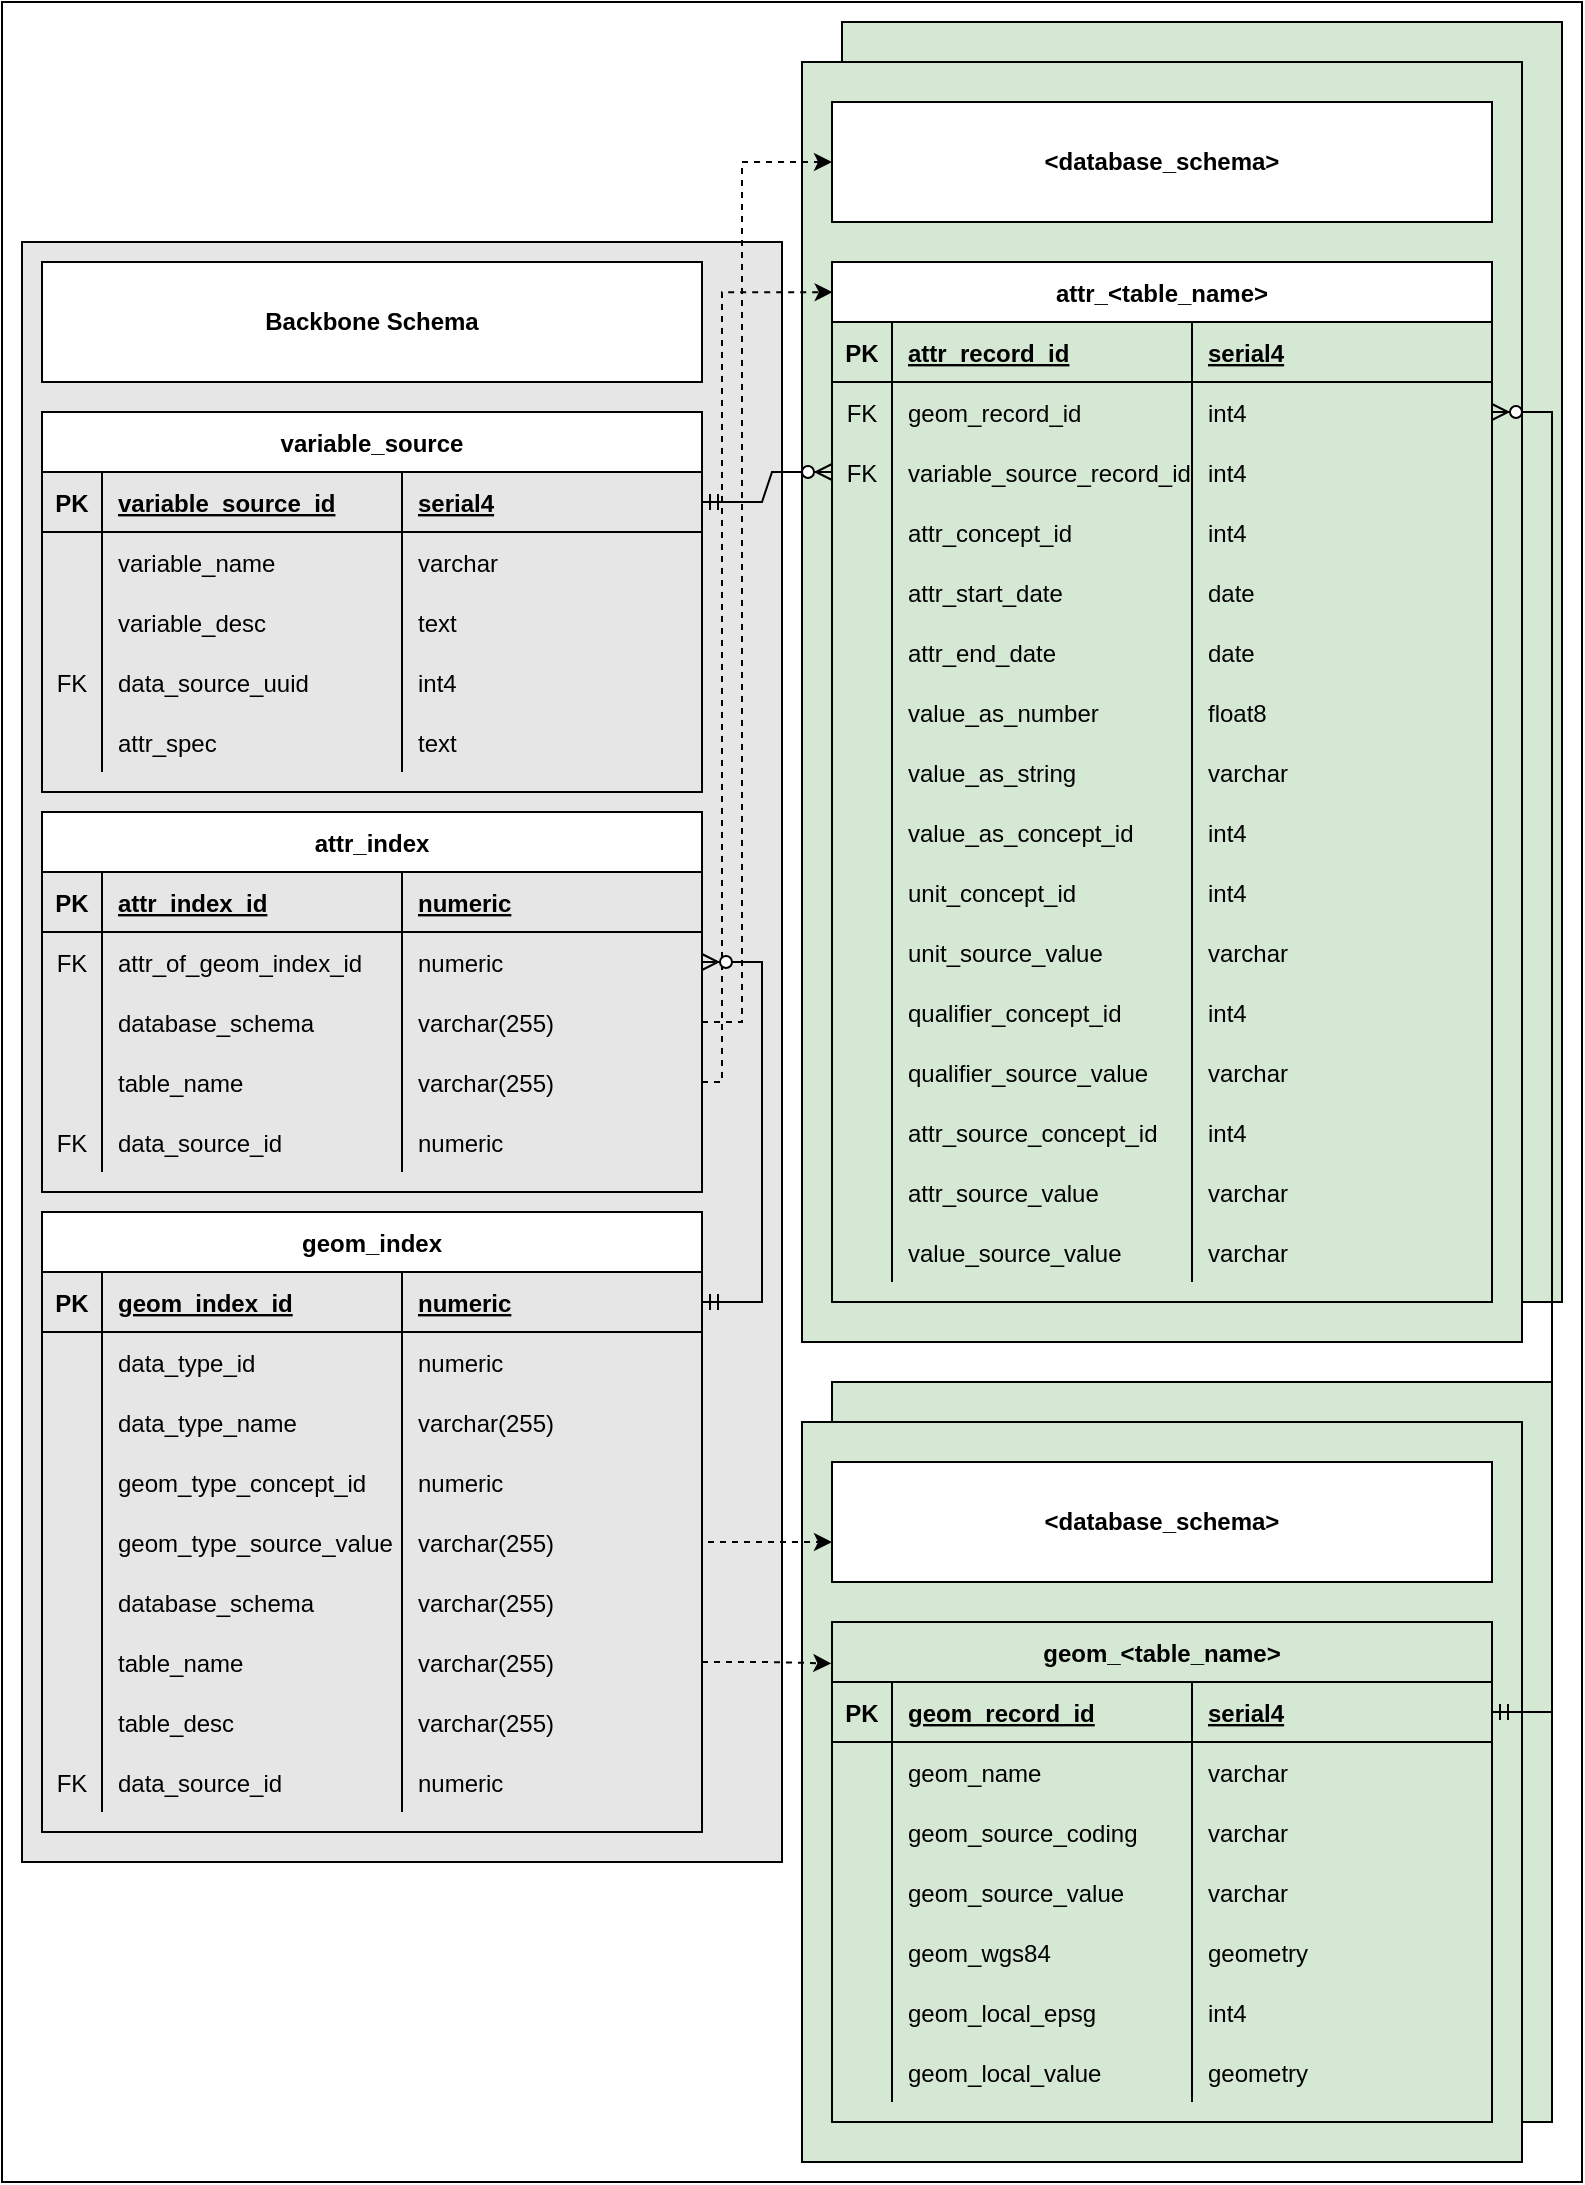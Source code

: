 <mxfile version="20.2.3" type="device"><diagram id="ltDb1r_3v9fbU79wgl96" name="Page-1"><mxGraphModel dx="1422" dy="1965" grid="1" gridSize="10" guides="1" tooltips="1" connect="1" arrows="1" fold="1" page="1" pageScale="1" pageWidth="850" pageHeight="1100" math="0" shadow="0"><root><mxCell id="0"/><mxCell id="1" parent="0"/><mxCell id="ixJyqLj3oU-pgUurPxrt-2" value="" style="rounded=0;whiteSpace=wrap;html=1;" parent="1" vertex="1"><mxGeometry x="480" y="-10" width="790" height="1090" as="geometry"/></mxCell><mxCell id="eyEkAmt1AH4ebp1WVAmk-2" value="" style="rounded=0;whiteSpace=wrap;html=1;fillColor=#D5E8D4;" parent="1" vertex="1"><mxGeometry x="895" y="680" width="360" height="370" as="geometry"/></mxCell><mxCell id="eyEkAmt1AH4ebp1WVAmk-1" value="" style="rounded=0;whiteSpace=wrap;html=1;fillColor=#D5E8D4;" parent="1" vertex="1"><mxGeometry x="900" width="360" height="640" as="geometry"/></mxCell><mxCell id="ROjNLifqc65OI51FtKDl-295" value="" style="rounded=0;whiteSpace=wrap;html=1;fillColor=#D5E8D4;" parent="1" vertex="1"><mxGeometry x="880" y="20" width="360" height="640" as="geometry"/></mxCell><mxCell id="ROjNLifqc65OI51FtKDl-175" value="" style="rounded=0;whiteSpace=wrap;html=1;fillColor=#E6E6E6;" parent="1" vertex="1"><mxGeometry x="490" y="110" width="380" height="810" as="geometry"/></mxCell><mxCell id="ROjNLifqc65OI51FtKDl-19" value="variable_source" style="shape=table;startSize=30;container=1;collapsible=1;childLayout=tableLayout;fixedRows=1;rowLines=0;fontStyle=1;align=center;resizeLast=1;" parent="1" vertex="1"><mxGeometry x="500" y="195" width="330" height="190" as="geometry"/></mxCell><mxCell id="ROjNLifqc65OI51FtKDl-20" value="" style="shape=tableRow;horizontal=0;startSize=0;swimlaneHead=0;swimlaneBody=0;fillColor=none;collapsible=0;dropTarget=0;points=[[0,0.5],[1,0.5]];portConstraint=eastwest;top=0;left=0;right=0;bottom=1;" parent="ROjNLifqc65OI51FtKDl-19" vertex="1"><mxGeometry y="30" width="330" height="30" as="geometry"/></mxCell><mxCell id="ROjNLifqc65OI51FtKDl-21" value="PK" style="shape=partialRectangle;connectable=0;fillColor=none;top=0;left=0;bottom=0;right=0;fontStyle=1;overflow=hidden;" parent="ROjNLifqc65OI51FtKDl-20" vertex="1"><mxGeometry width="30" height="30" as="geometry"><mxRectangle width="30" height="30" as="alternateBounds"/></mxGeometry></mxCell><mxCell id="ROjNLifqc65OI51FtKDl-22" value="variable_source_id" style="shape=partialRectangle;connectable=0;fillColor=none;top=0;left=0;bottom=0;right=0;align=left;spacingLeft=6;fontStyle=5;overflow=hidden;" parent="ROjNLifqc65OI51FtKDl-20" vertex="1"><mxGeometry x="30" width="150" height="30" as="geometry"><mxRectangle width="150" height="30" as="alternateBounds"/></mxGeometry></mxCell><mxCell id="ROjNLifqc65OI51FtKDl-121" value="serial4" style="shape=partialRectangle;connectable=0;fillColor=none;top=0;left=0;bottom=0;right=0;align=left;spacingLeft=6;fontStyle=5;overflow=hidden;" parent="ROjNLifqc65OI51FtKDl-20" vertex="1"><mxGeometry x="180" width="150" height="30" as="geometry"><mxRectangle width="150" height="30" as="alternateBounds"/></mxGeometry></mxCell><mxCell id="ROjNLifqc65OI51FtKDl-23" value="" style="shape=tableRow;horizontal=0;startSize=0;swimlaneHead=0;swimlaneBody=0;fillColor=none;collapsible=0;dropTarget=0;points=[[0,0.5],[1,0.5]];portConstraint=eastwest;top=0;left=0;right=0;bottom=0;" parent="ROjNLifqc65OI51FtKDl-19" vertex="1"><mxGeometry y="60" width="330" height="30" as="geometry"/></mxCell><mxCell id="ROjNLifqc65OI51FtKDl-24" value="" style="shape=partialRectangle;connectable=0;fillColor=none;top=0;left=0;bottom=0;right=0;editable=1;overflow=hidden;" parent="ROjNLifqc65OI51FtKDl-23" vertex="1"><mxGeometry width="30" height="30" as="geometry"><mxRectangle width="30" height="30" as="alternateBounds"/></mxGeometry></mxCell><mxCell id="ROjNLifqc65OI51FtKDl-25" value="variable_name" style="shape=partialRectangle;connectable=0;fillColor=none;top=0;left=0;bottom=0;right=0;align=left;spacingLeft=6;overflow=hidden;" parent="ROjNLifqc65OI51FtKDl-23" vertex="1"><mxGeometry x="30" width="150" height="30" as="geometry"><mxRectangle width="150" height="30" as="alternateBounds"/></mxGeometry></mxCell><mxCell id="ROjNLifqc65OI51FtKDl-122" value="varchar" style="shape=partialRectangle;connectable=0;fillColor=none;top=0;left=0;bottom=0;right=0;align=left;spacingLeft=6;overflow=hidden;" parent="ROjNLifqc65OI51FtKDl-23" vertex="1"><mxGeometry x="180" width="150" height="30" as="geometry"><mxRectangle width="150" height="30" as="alternateBounds"/></mxGeometry></mxCell><mxCell id="ROjNLifqc65OI51FtKDl-26" value="" style="shape=tableRow;horizontal=0;startSize=0;swimlaneHead=0;swimlaneBody=0;fillColor=none;collapsible=0;dropTarget=0;points=[[0,0.5],[1,0.5]];portConstraint=eastwest;top=0;left=0;right=0;bottom=0;" parent="ROjNLifqc65OI51FtKDl-19" vertex="1"><mxGeometry y="90" width="330" height="30" as="geometry"/></mxCell><mxCell id="ROjNLifqc65OI51FtKDl-27" value="" style="shape=partialRectangle;connectable=0;fillColor=none;top=0;left=0;bottom=0;right=0;editable=1;overflow=hidden;" parent="ROjNLifqc65OI51FtKDl-26" vertex="1"><mxGeometry width="30" height="30" as="geometry"><mxRectangle width="30" height="30" as="alternateBounds"/></mxGeometry></mxCell><mxCell id="ROjNLifqc65OI51FtKDl-28" value="variable_desc" style="shape=partialRectangle;connectable=0;fillColor=none;top=0;left=0;bottom=0;right=0;align=left;spacingLeft=6;overflow=hidden;" parent="ROjNLifqc65OI51FtKDl-26" vertex="1"><mxGeometry x="30" width="150" height="30" as="geometry"><mxRectangle width="150" height="30" as="alternateBounds"/></mxGeometry></mxCell><mxCell id="ROjNLifqc65OI51FtKDl-123" value="text" style="shape=partialRectangle;connectable=0;fillColor=none;top=0;left=0;bottom=0;right=0;align=left;spacingLeft=6;overflow=hidden;" parent="ROjNLifqc65OI51FtKDl-26" vertex="1"><mxGeometry x="180" width="150" height="30" as="geometry"><mxRectangle width="150" height="30" as="alternateBounds"/></mxGeometry></mxCell><mxCell id="ROjNLifqc65OI51FtKDl-29" value="" style="shape=tableRow;horizontal=0;startSize=0;swimlaneHead=0;swimlaneBody=0;fillColor=none;collapsible=0;dropTarget=0;points=[[0,0.5],[1,0.5]];portConstraint=eastwest;top=0;left=0;right=0;bottom=0;" parent="ROjNLifqc65OI51FtKDl-19" vertex="1"><mxGeometry y="120" width="330" height="30" as="geometry"/></mxCell><mxCell id="ROjNLifqc65OI51FtKDl-30" value="FK" style="shape=partialRectangle;connectable=0;fillColor=none;top=0;left=0;bottom=0;right=0;editable=1;overflow=hidden;" parent="ROjNLifqc65OI51FtKDl-29" vertex="1"><mxGeometry width="30" height="30" as="geometry"><mxRectangle width="30" height="30" as="alternateBounds"/></mxGeometry></mxCell><mxCell id="ROjNLifqc65OI51FtKDl-31" value="data_source_uuid" style="shape=partialRectangle;connectable=0;fillColor=none;top=0;left=0;bottom=0;right=0;align=left;spacingLeft=6;overflow=hidden;" parent="ROjNLifqc65OI51FtKDl-29" vertex="1"><mxGeometry x="30" width="150" height="30" as="geometry"><mxRectangle width="150" height="30" as="alternateBounds"/></mxGeometry></mxCell><mxCell id="ROjNLifqc65OI51FtKDl-124" value="int4" style="shape=partialRectangle;connectable=0;fillColor=none;top=0;left=0;bottom=0;right=0;align=left;spacingLeft=6;overflow=hidden;" parent="ROjNLifqc65OI51FtKDl-29" vertex="1"><mxGeometry x="180" width="150" height="30" as="geometry"><mxRectangle width="150" height="30" as="alternateBounds"/></mxGeometry></mxCell><mxCell id="ROjNLifqc65OI51FtKDl-100" style="shape=tableRow;horizontal=0;startSize=0;swimlaneHead=0;swimlaneBody=0;fillColor=none;collapsible=0;dropTarget=0;points=[[0,0.5],[1,0.5]];portConstraint=eastwest;top=0;left=0;right=0;bottom=0;" parent="ROjNLifqc65OI51FtKDl-19" vertex="1"><mxGeometry y="150" width="330" height="30" as="geometry"/></mxCell><mxCell id="ROjNLifqc65OI51FtKDl-101" style="shape=partialRectangle;connectable=0;fillColor=none;top=0;left=0;bottom=0;right=0;editable=1;overflow=hidden;" parent="ROjNLifqc65OI51FtKDl-100" vertex="1"><mxGeometry width="30" height="30" as="geometry"><mxRectangle width="30" height="30" as="alternateBounds"/></mxGeometry></mxCell><mxCell id="ROjNLifqc65OI51FtKDl-102" value="attr_spec" style="shape=partialRectangle;connectable=0;fillColor=none;top=0;left=0;bottom=0;right=0;align=left;spacingLeft=6;overflow=hidden;" parent="ROjNLifqc65OI51FtKDl-100" vertex="1"><mxGeometry x="30" width="150" height="30" as="geometry"><mxRectangle width="150" height="30" as="alternateBounds"/></mxGeometry></mxCell><mxCell id="ROjNLifqc65OI51FtKDl-125" value="text" style="shape=partialRectangle;connectable=0;fillColor=none;top=0;left=0;bottom=0;right=0;align=left;spacingLeft=6;overflow=hidden;" parent="ROjNLifqc65OI51FtKDl-100" vertex="1"><mxGeometry x="180" width="150" height="30" as="geometry"><mxRectangle width="150" height="30" as="alternateBounds"/></mxGeometry></mxCell><mxCell id="ROjNLifqc65OI51FtKDl-32" value="attr_index" style="shape=table;startSize=30;container=1;collapsible=1;childLayout=tableLayout;fixedRows=1;rowLines=0;fontStyle=1;align=center;resizeLast=1;" parent="1" vertex="1"><mxGeometry x="500" y="395" width="330" height="190" as="geometry"/></mxCell><mxCell id="ROjNLifqc65OI51FtKDl-33" value="" style="shape=tableRow;horizontal=0;startSize=0;swimlaneHead=0;swimlaneBody=0;fillColor=none;collapsible=0;dropTarget=0;points=[[0,0.5],[1,0.5]];portConstraint=eastwest;top=0;left=0;right=0;bottom=1;" parent="ROjNLifqc65OI51FtKDl-32" vertex="1"><mxGeometry y="30" width="330" height="30" as="geometry"/></mxCell><mxCell id="ROjNLifqc65OI51FtKDl-34" value="PK" style="shape=partialRectangle;connectable=0;fillColor=none;top=0;left=0;bottom=0;right=0;fontStyle=1;overflow=hidden;" parent="ROjNLifqc65OI51FtKDl-33" vertex="1"><mxGeometry width="30" height="30" as="geometry"><mxRectangle width="30" height="30" as="alternateBounds"/></mxGeometry></mxCell><mxCell id="ROjNLifqc65OI51FtKDl-35" value="attr_index_id" style="shape=partialRectangle;connectable=0;fillColor=none;top=0;left=0;bottom=0;right=0;align=left;spacingLeft=6;fontStyle=5;overflow=hidden;" parent="ROjNLifqc65OI51FtKDl-33" vertex="1"><mxGeometry x="30" width="150" height="30" as="geometry"><mxRectangle width="150" height="30" as="alternateBounds"/></mxGeometry></mxCell><mxCell id="ROjNLifqc65OI51FtKDl-155" value="numeric" style="shape=partialRectangle;connectable=0;fillColor=none;top=0;left=0;bottom=0;right=0;align=left;spacingLeft=6;fontStyle=5;overflow=hidden;" parent="ROjNLifqc65OI51FtKDl-33" vertex="1"><mxGeometry x="180" width="150" height="30" as="geometry"><mxRectangle width="150" height="30" as="alternateBounds"/></mxGeometry></mxCell><mxCell id="ROjNLifqc65OI51FtKDl-36" value="" style="shape=tableRow;horizontal=0;startSize=0;swimlaneHead=0;swimlaneBody=0;fillColor=none;collapsible=0;dropTarget=0;points=[[0,0.5],[1,0.5]];portConstraint=eastwest;top=0;left=0;right=0;bottom=0;" parent="ROjNLifqc65OI51FtKDl-32" vertex="1"><mxGeometry y="60" width="330" height="30" as="geometry"/></mxCell><mxCell id="ROjNLifqc65OI51FtKDl-37" value="FK" style="shape=partialRectangle;connectable=0;fillColor=none;top=0;left=0;bottom=0;right=0;editable=1;overflow=hidden;" parent="ROjNLifqc65OI51FtKDl-36" vertex="1"><mxGeometry width="30" height="30" as="geometry"><mxRectangle width="30" height="30" as="alternateBounds"/></mxGeometry></mxCell><mxCell id="ROjNLifqc65OI51FtKDl-38" value="attr_of_geom_index_id" style="shape=partialRectangle;connectable=0;fillColor=none;top=0;left=0;bottom=0;right=0;align=left;spacingLeft=6;overflow=hidden;" parent="ROjNLifqc65OI51FtKDl-36" vertex="1"><mxGeometry x="30" width="150" height="30" as="geometry"><mxRectangle width="150" height="30" as="alternateBounds"/></mxGeometry></mxCell><mxCell id="ROjNLifqc65OI51FtKDl-156" value="numeric" style="shape=partialRectangle;connectable=0;fillColor=none;top=0;left=0;bottom=0;right=0;align=left;spacingLeft=6;overflow=hidden;" parent="ROjNLifqc65OI51FtKDl-36" vertex="1"><mxGeometry x="180" width="150" height="30" as="geometry"><mxRectangle width="150" height="30" as="alternateBounds"/></mxGeometry></mxCell><mxCell id="ROjNLifqc65OI51FtKDl-39" value="" style="shape=tableRow;horizontal=0;startSize=0;swimlaneHead=0;swimlaneBody=0;fillColor=none;collapsible=0;dropTarget=0;points=[[0,0.5],[1,0.5]];portConstraint=eastwest;top=0;left=0;right=0;bottom=0;" parent="ROjNLifqc65OI51FtKDl-32" vertex="1"><mxGeometry y="90" width="330" height="30" as="geometry"/></mxCell><mxCell id="ROjNLifqc65OI51FtKDl-40" value="" style="shape=partialRectangle;connectable=0;fillColor=none;top=0;left=0;bottom=0;right=0;editable=1;overflow=hidden;" parent="ROjNLifqc65OI51FtKDl-39" vertex="1"><mxGeometry width="30" height="30" as="geometry"><mxRectangle width="30" height="30" as="alternateBounds"/></mxGeometry></mxCell><mxCell id="ROjNLifqc65OI51FtKDl-41" value="database_schema" style="shape=partialRectangle;connectable=0;fillColor=none;top=0;left=0;bottom=0;right=0;align=left;spacingLeft=6;overflow=hidden;" parent="ROjNLifqc65OI51FtKDl-39" vertex="1"><mxGeometry x="30" width="150" height="30" as="geometry"><mxRectangle width="150" height="30" as="alternateBounds"/></mxGeometry></mxCell><mxCell id="ROjNLifqc65OI51FtKDl-157" value="varchar(255)" style="shape=partialRectangle;connectable=0;fillColor=none;top=0;left=0;bottom=0;right=0;align=left;spacingLeft=6;overflow=hidden;" parent="ROjNLifqc65OI51FtKDl-39" vertex="1"><mxGeometry x="180" width="150" height="30" as="geometry"><mxRectangle width="150" height="30" as="alternateBounds"/></mxGeometry></mxCell><mxCell id="ROjNLifqc65OI51FtKDl-42" value="" style="shape=tableRow;horizontal=0;startSize=0;swimlaneHead=0;swimlaneBody=0;fillColor=none;collapsible=0;dropTarget=0;points=[[0,0.5],[1,0.5]];portConstraint=eastwest;top=0;left=0;right=0;bottom=0;" parent="ROjNLifqc65OI51FtKDl-32" vertex="1"><mxGeometry y="120" width="330" height="30" as="geometry"/></mxCell><mxCell id="ROjNLifqc65OI51FtKDl-43" value="" style="shape=partialRectangle;connectable=0;fillColor=none;top=0;left=0;bottom=0;right=0;editable=1;overflow=hidden;" parent="ROjNLifqc65OI51FtKDl-42" vertex="1"><mxGeometry width="30" height="30" as="geometry"><mxRectangle width="30" height="30" as="alternateBounds"/></mxGeometry></mxCell><mxCell id="ROjNLifqc65OI51FtKDl-44" value="table_name" style="shape=partialRectangle;connectable=0;fillColor=none;top=0;left=0;bottom=0;right=0;align=left;spacingLeft=6;overflow=hidden;" parent="ROjNLifqc65OI51FtKDl-42" vertex="1"><mxGeometry x="30" width="150" height="30" as="geometry"><mxRectangle width="150" height="30" as="alternateBounds"/></mxGeometry></mxCell><mxCell id="ROjNLifqc65OI51FtKDl-158" value="varchar(255)" style="shape=partialRectangle;connectable=0;fillColor=none;top=0;left=0;bottom=0;right=0;align=left;spacingLeft=6;overflow=hidden;" parent="ROjNLifqc65OI51FtKDl-42" vertex="1"><mxGeometry x="180" width="150" height="30" as="geometry"><mxRectangle width="150" height="30" as="alternateBounds"/></mxGeometry></mxCell><mxCell id="ROjNLifqc65OI51FtKDl-159" style="shape=tableRow;horizontal=0;startSize=0;swimlaneHead=0;swimlaneBody=0;fillColor=none;collapsible=0;dropTarget=0;points=[[0,0.5],[1,0.5]];portConstraint=eastwest;top=0;left=0;right=0;bottom=0;" parent="ROjNLifqc65OI51FtKDl-32" vertex="1"><mxGeometry y="150" width="330" height="30" as="geometry"/></mxCell><mxCell id="ROjNLifqc65OI51FtKDl-160" value="FK" style="shape=partialRectangle;connectable=0;fillColor=none;top=0;left=0;bottom=0;right=0;editable=1;overflow=hidden;" parent="ROjNLifqc65OI51FtKDl-159" vertex="1"><mxGeometry width="30" height="30" as="geometry"><mxRectangle width="30" height="30" as="alternateBounds"/></mxGeometry></mxCell><mxCell id="ROjNLifqc65OI51FtKDl-161" value="data_source_id" style="shape=partialRectangle;connectable=0;fillColor=none;top=0;left=0;bottom=0;right=0;align=left;spacingLeft=6;overflow=hidden;" parent="ROjNLifqc65OI51FtKDl-159" vertex="1"><mxGeometry x="30" width="150" height="30" as="geometry"><mxRectangle width="150" height="30" as="alternateBounds"/></mxGeometry></mxCell><mxCell id="ROjNLifqc65OI51FtKDl-162" value="numeric" style="shape=partialRectangle;connectable=0;fillColor=none;top=0;left=0;bottom=0;right=0;align=left;spacingLeft=6;overflow=hidden;" parent="ROjNLifqc65OI51FtKDl-159" vertex="1"><mxGeometry x="180" width="150" height="30" as="geometry"><mxRectangle width="150" height="30" as="alternateBounds"/></mxGeometry></mxCell><mxCell id="ROjNLifqc65OI51FtKDl-45" value="geom_index" style="shape=table;startSize=30;container=1;collapsible=1;childLayout=tableLayout;fixedRows=1;rowLines=0;fontStyle=1;align=center;resizeLast=1;" parent="1" vertex="1"><mxGeometry x="500" y="595" width="330" height="310" as="geometry"/></mxCell><mxCell id="ROjNLifqc65OI51FtKDl-46" value="" style="shape=tableRow;horizontal=0;startSize=0;swimlaneHead=0;swimlaneBody=0;fillColor=none;collapsible=0;dropTarget=0;points=[[0,0.5],[1,0.5]];portConstraint=eastwest;top=0;left=0;right=0;bottom=1;" parent="ROjNLifqc65OI51FtKDl-45" vertex="1"><mxGeometry y="30" width="330" height="30" as="geometry"/></mxCell><mxCell id="ROjNLifqc65OI51FtKDl-47" value="PK" style="shape=partialRectangle;connectable=0;fillColor=none;top=0;left=0;bottom=0;right=0;fontStyle=1;overflow=hidden;" parent="ROjNLifqc65OI51FtKDl-46" vertex="1"><mxGeometry width="30" height="30" as="geometry"><mxRectangle width="30" height="30" as="alternateBounds"/></mxGeometry></mxCell><mxCell id="ROjNLifqc65OI51FtKDl-48" value="geom_index_id" style="shape=partialRectangle;connectable=0;fillColor=none;top=0;left=0;bottom=0;right=0;align=left;spacingLeft=6;fontStyle=5;overflow=hidden;" parent="ROjNLifqc65OI51FtKDl-46" vertex="1"><mxGeometry x="30" width="150" height="30" as="geometry"><mxRectangle width="150" height="30" as="alternateBounds"/></mxGeometry></mxCell><mxCell id="ROjNLifqc65OI51FtKDl-144" value="numeric" style="shape=partialRectangle;connectable=0;fillColor=none;top=0;left=0;bottom=0;right=0;align=left;spacingLeft=6;fontStyle=5;overflow=hidden;" parent="ROjNLifqc65OI51FtKDl-46" vertex="1"><mxGeometry x="180" width="150" height="30" as="geometry"><mxRectangle width="150" height="30" as="alternateBounds"/></mxGeometry></mxCell><mxCell id="ROjNLifqc65OI51FtKDl-49" value="" style="shape=tableRow;horizontal=0;startSize=0;swimlaneHead=0;swimlaneBody=0;fillColor=none;collapsible=0;dropTarget=0;points=[[0,0.5],[1,0.5]];portConstraint=eastwest;top=0;left=0;right=0;bottom=0;" parent="ROjNLifqc65OI51FtKDl-45" vertex="1"><mxGeometry y="60" width="330" height="30" as="geometry"/></mxCell><mxCell id="ROjNLifqc65OI51FtKDl-50" value="" style="shape=partialRectangle;connectable=0;fillColor=none;top=0;left=0;bottom=0;right=0;editable=1;overflow=hidden;" parent="ROjNLifqc65OI51FtKDl-49" vertex="1"><mxGeometry width="30" height="30" as="geometry"><mxRectangle width="30" height="30" as="alternateBounds"/></mxGeometry></mxCell><mxCell id="ROjNLifqc65OI51FtKDl-51" value="data_type_id" style="shape=partialRectangle;connectable=0;fillColor=none;top=0;left=0;bottom=0;right=0;align=left;spacingLeft=6;overflow=hidden;" parent="ROjNLifqc65OI51FtKDl-49" vertex="1"><mxGeometry x="30" width="150" height="30" as="geometry"><mxRectangle width="150" height="30" as="alternateBounds"/></mxGeometry></mxCell><mxCell id="ROjNLifqc65OI51FtKDl-145" value="numeric" style="shape=partialRectangle;connectable=0;fillColor=none;top=0;left=0;bottom=0;right=0;align=left;spacingLeft=6;overflow=hidden;" parent="ROjNLifqc65OI51FtKDl-49" vertex="1"><mxGeometry x="180" width="150" height="30" as="geometry"><mxRectangle width="150" height="30" as="alternateBounds"/></mxGeometry></mxCell><mxCell id="ROjNLifqc65OI51FtKDl-52" value="" style="shape=tableRow;horizontal=0;startSize=0;swimlaneHead=0;swimlaneBody=0;fillColor=none;collapsible=0;dropTarget=0;points=[[0,0.5],[1,0.5]];portConstraint=eastwest;top=0;left=0;right=0;bottom=0;" parent="ROjNLifqc65OI51FtKDl-45" vertex="1"><mxGeometry y="90" width="330" height="30" as="geometry"/></mxCell><mxCell id="ROjNLifqc65OI51FtKDl-53" value="" style="shape=partialRectangle;connectable=0;fillColor=none;top=0;left=0;bottom=0;right=0;editable=1;overflow=hidden;" parent="ROjNLifqc65OI51FtKDl-52" vertex="1"><mxGeometry width="30" height="30" as="geometry"><mxRectangle width="30" height="30" as="alternateBounds"/></mxGeometry></mxCell><mxCell id="ROjNLifqc65OI51FtKDl-54" value="data_type_name" style="shape=partialRectangle;connectable=0;fillColor=none;top=0;left=0;bottom=0;right=0;align=left;spacingLeft=6;overflow=hidden;" parent="ROjNLifqc65OI51FtKDl-52" vertex="1"><mxGeometry x="30" width="150" height="30" as="geometry"><mxRectangle width="150" height="30" as="alternateBounds"/></mxGeometry></mxCell><mxCell id="ROjNLifqc65OI51FtKDl-146" value="varchar(255)" style="shape=partialRectangle;connectable=0;fillColor=none;top=0;left=0;bottom=0;right=0;align=left;spacingLeft=6;overflow=hidden;" parent="ROjNLifqc65OI51FtKDl-52" vertex="1"><mxGeometry x="180" width="150" height="30" as="geometry"><mxRectangle width="150" height="30" as="alternateBounds"/></mxGeometry></mxCell><mxCell id="ROjNLifqc65OI51FtKDl-55" value="" style="shape=tableRow;horizontal=0;startSize=0;swimlaneHead=0;swimlaneBody=0;fillColor=none;collapsible=0;dropTarget=0;points=[[0,0.5],[1,0.5]];portConstraint=eastwest;top=0;left=0;right=0;bottom=0;" parent="ROjNLifqc65OI51FtKDl-45" vertex="1"><mxGeometry y="120" width="330" height="30" as="geometry"/></mxCell><mxCell id="ROjNLifqc65OI51FtKDl-56" value="" style="shape=partialRectangle;connectable=0;fillColor=none;top=0;left=0;bottom=0;right=0;editable=1;overflow=hidden;" parent="ROjNLifqc65OI51FtKDl-55" vertex="1"><mxGeometry width="30" height="30" as="geometry"><mxRectangle width="30" height="30" as="alternateBounds"/></mxGeometry></mxCell><mxCell id="ROjNLifqc65OI51FtKDl-57" value="geom_type_concept_id" style="shape=partialRectangle;connectable=0;fillColor=none;top=0;left=0;bottom=0;right=0;align=left;spacingLeft=6;overflow=hidden;" parent="ROjNLifqc65OI51FtKDl-55" vertex="1"><mxGeometry x="30" width="150" height="30" as="geometry"><mxRectangle width="150" height="30" as="alternateBounds"/></mxGeometry></mxCell><mxCell id="ROjNLifqc65OI51FtKDl-147" value="numeric" style="shape=partialRectangle;connectable=0;fillColor=none;top=0;left=0;bottom=0;right=0;align=left;spacingLeft=6;overflow=hidden;" parent="ROjNLifqc65OI51FtKDl-55" vertex="1"><mxGeometry x="180" width="150" height="30" as="geometry"><mxRectangle width="150" height="30" as="alternateBounds"/></mxGeometry></mxCell><mxCell id="ROjNLifqc65OI51FtKDl-126" style="shape=tableRow;horizontal=0;startSize=0;swimlaneHead=0;swimlaneBody=0;fillColor=none;collapsible=0;dropTarget=0;points=[[0,0.5],[1,0.5]];portConstraint=eastwest;top=0;left=0;right=0;bottom=0;" parent="ROjNLifqc65OI51FtKDl-45" vertex="1"><mxGeometry y="150" width="330" height="30" as="geometry"/></mxCell><mxCell id="ROjNLifqc65OI51FtKDl-127" style="shape=partialRectangle;connectable=0;fillColor=none;top=0;left=0;bottom=0;right=0;editable=1;overflow=hidden;" parent="ROjNLifqc65OI51FtKDl-126" vertex="1"><mxGeometry width="30" height="30" as="geometry"><mxRectangle width="30" height="30" as="alternateBounds"/></mxGeometry></mxCell><mxCell id="ROjNLifqc65OI51FtKDl-128" value="geom_type_source_value" style="shape=partialRectangle;connectable=0;fillColor=none;top=0;left=0;bottom=0;right=0;align=left;spacingLeft=6;overflow=hidden;" parent="ROjNLifqc65OI51FtKDl-126" vertex="1"><mxGeometry x="30" width="150" height="30" as="geometry"><mxRectangle width="150" height="30" as="alternateBounds"/></mxGeometry></mxCell><mxCell id="ROjNLifqc65OI51FtKDl-148" value="varchar(255)" style="shape=partialRectangle;connectable=0;fillColor=none;top=0;left=0;bottom=0;right=0;align=left;spacingLeft=6;overflow=hidden;" parent="ROjNLifqc65OI51FtKDl-126" vertex="1"><mxGeometry x="180" width="150" height="30" as="geometry"><mxRectangle width="150" height="30" as="alternateBounds"/></mxGeometry></mxCell><mxCell id="ROjNLifqc65OI51FtKDl-129" style="shape=tableRow;horizontal=0;startSize=0;swimlaneHead=0;swimlaneBody=0;fillColor=none;collapsible=0;dropTarget=0;points=[[0,0.5],[1,0.5]];portConstraint=eastwest;top=0;left=0;right=0;bottom=0;" parent="ROjNLifqc65OI51FtKDl-45" vertex="1"><mxGeometry y="180" width="330" height="30" as="geometry"/></mxCell><mxCell id="ROjNLifqc65OI51FtKDl-130" style="shape=partialRectangle;connectable=0;fillColor=none;top=0;left=0;bottom=0;right=0;editable=1;overflow=hidden;" parent="ROjNLifqc65OI51FtKDl-129" vertex="1"><mxGeometry width="30" height="30" as="geometry"><mxRectangle width="30" height="30" as="alternateBounds"/></mxGeometry></mxCell><mxCell id="ROjNLifqc65OI51FtKDl-131" value="database_schema" style="shape=partialRectangle;connectable=0;fillColor=none;top=0;left=0;bottom=0;right=0;align=left;spacingLeft=6;overflow=hidden;" parent="ROjNLifqc65OI51FtKDl-129" vertex="1"><mxGeometry x="30" width="150" height="30" as="geometry"><mxRectangle width="150" height="30" as="alternateBounds"/></mxGeometry></mxCell><mxCell id="ROjNLifqc65OI51FtKDl-149" value="varchar(255)" style="shape=partialRectangle;connectable=0;fillColor=none;top=0;left=0;bottom=0;right=0;align=left;spacingLeft=6;overflow=hidden;" parent="ROjNLifqc65OI51FtKDl-129" vertex="1"><mxGeometry x="180" width="150" height="30" as="geometry"><mxRectangle width="150" height="30" as="alternateBounds"/></mxGeometry></mxCell><mxCell id="ROjNLifqc65OI51FtKDl-132" style="shape=tableRow;horizontal=0;startSize=0;swimlaneHead=0;swimlaneBody=0;fillColor=none;collapsible=0;dropTarget=0;points=[[0,0.5],[1,0.5]];portConstraint=eastwest;top=0;left=0;right=0;bottom=0;" parent="ROjNLifqc65OI51FtKDl-45" vertex="1"><mxGeometry y="210" width="330" height="30" as="geometry"/></mxCell><mxCell id="ROjNLifqc65OI51FtKDl-133" style="shape=partialRectangle;connectable=0;fillColor=none;top=0;left=0;bottom=0;right=0;editable=1;overflow=hidden;" parent="ROjNLifqc65OI51FtKDl-132" vertex="1"><mxGeometry width="30" height="30" as="geometry"><mxRectangle width="30" height="30" as="alternateBounds"/></mxGeometry></mxCell><mxCell id="ROjNLifqc65OI51FtKDl-134" value="table_name" style="shape=partialRectangle;connectable=0;fillColor=none;top=0;left=0;bottom=0;right=0;align=left;spacingLeft=6;overflow=hidden;" parent="ROjNLifqc65OI51FtKDl-132" vertex="1"><mxGeometry x="30" width="150" height="30" as="geometry"><mxRectangle width="150" height="30" as="alternateBounds"/></mxGeometry></mxCell><mxCell id="ROjNLifqc65OI51FtKDl-150" value="varchar(255)" style="shape=partialRectangle;connectable=0;fillColor=none;top=0;left=0;bottom=0;right=0;align=left;spacingLeft=6;overflow=hidden;" parent="ROjNLifqc65OI51FtKDl-132" vertex="1"><mxGeometry x="180" width="150" height="30" as="geometry"><mxRectangle width="150" height="30" as="alternateBounds"/></mxGeometry></mxCell><mxCell id="ROjNLifqc65OI51FtKDl-135" style="shape=tableRow;horizontal=0;startSize=0;swimlaneHead=0;swimlaneBody=0;fillColor=none;collapsible=0;dropTarget=0;points=[[0,0.5],[1,0.5]];portConstraint=eastwest;top=0;left=0;right=0;bottom=0;" parent="ROjNLifqc65OI51FtKDl-45" vertex="1"><mxGeometry y="240" width="330" height="30" as="geometry"/></mxCell><mxCell id="ROjNLifqc65OI51FtKDl-136" style="shape=partialRectangle;connectable=0;fillColor=none;top=0;left=0;bottom=0;right=0;editable=1;overflow=hidden;" parent="ROjNLifqc65OI51FtKDl-135" vertex="1"><mxGeometry width="30" height="30" as="geometry"><mxRectangle width="30" height="30" as="alternateBounds"/></mxGeometry></mxCell><mxCell id="ROjNLifqc65OI51FtKDl-137" value="table_desc" style="shape=partialRectangle;connectable=0;fillColor=none;top=0;left=0;bottom=0;right=0;align=left;spacingLeft=6;overflow=hidden;" parent="ROjNLifqc65OI51FtKDl-135" vertex="1"><mxGeometry x="30" width="150" height="30" as="geometry"><mxRectangle width="150" height="30" as="alternateBounds"/></mxGeometry></mxCell><mxCell id="ROjNLifqc65OI51FtKDl-151" value="varchar(255)" style="shape=partialRectangle;connectable=0;fillColor=none;top=0;left=0;bottom=0;right=0;align=left;spacingLeft=6;overflow=hidden;" parent="ROjNLifqc65OI51FtKDl-135" vertex="1"><mxGeometry x="180" width="150" height="30" as="geometry"><mxRectangle width="150" height="30" as="alternateBounds"/></mxGeometry></mxCell><mxCell id="ROjNLifqc65OI51FtKDl-138" style="shape=tableRow;horizontal=0;startSize=0;swimlaneHead=0;swimlaneBody=0;fillColor=none;collapsible=0;dropTarget=0;points=[[0,0.5],[1,0.5]];portConstraint=eastwest;top=0;left=0;right=0;bottom=0;" parent="ROjNLifqc65OI51FtKDl-45" vertex="1"><mxGeometry y="270" width="330" height="30" as="geometry"/></mxCell><mxCell id="ROjNLifqc65OI51FtKDl-139" value="FK" style="shape=partialRectangle;connectable=0;fillColor=none;top=0;left=0;bottom=0;right=0;editable=1;overflow=hidden;" parent="ROjNLifqc65OI51FtKDl-138" vertex="1"><mxGeometry width="30" height="30" as="geometry"><mxRectangle width="30" height="30" as="alternateBounds"/></mxGeometry></mxCell><mxCell id="ROjNLifqc65OI51FtKDl-140" value="data_source_id" style="shape=partialRectangle;connectable=0;fillColor=none;top=0;left=0;bottom=0;right=0;align=left;spacingLeft=6;overflow=hidden;" parent="ROjNLifqc65OI51FtKDl-138" vertex="1"><mxGeometry x="30" width="150" height="30" as="geometry"><mxRectangle width="150" height="30" as="alternateBounds"/></mxGeometry></mxCell><mxCell id="ROjNLifqc65OI51FtKDl-152" value="numeric" style="shape=partialRectangle;connectable=0;fillColor=none;top=0;left=0;bottom=0;right=0;align=left;spacingLeft=6;overflow=hidden;" parent="ROjNLifqc65OI51FtKDl-138" vertex="1"><mxGeometry x="180" width="150" height="30" as="geometry"><mxRectangle width="150" height="30" as="alternateBounds"/></mxGeometry></mxCell><mxCell id="ROjNLifqc65OI51FtKDl-176" value="" style="rounded=0;whiteSpace=wrap;html=1;fillColor=#D5E8D4;" parent="1" vertex="1"><mxGeometry x="880" y="700" width="360" height="370" as="geometry"/></mxCell><mxCell id="ROjNLifqc65OI51FtKDl-178" value="geom_&lt;table_name&gt;" style="shape=table;startSize=30;container=1;collapsible=1;childLayout=tableLayout;fixedRows=1;rowLines=0;fontStyle=1;align=center;resizeLast=1;fillColor=none;" parent="1" vertex="1"><mxGeometry x="895" y="800" width="330" height="250" as="geometry"/></mxCell><mxCell id="ROjNLifqc65OI51FtKDl-179" value="" style="shape=tableRow;horizontal=0;startSize=0;swimlaneHead=0;swimlaneBody=0;fillColor=none;collapsible=0;dropTarget=0;points=[[0,0.5],[1,0.5]];portConstraint=eastwest;top=0;left=0;right=0;bottom=1;" parent="ROjNLifqc65OI51FtKDl-178" vertex="1"><mxGeometry y="30" width="330" height="30" as="geometry"/></mxCell><mxCell id="ROjNLifqc65OI51FtKDl-180" value="PK" style="shape=partialRectangle;connectable=0;fillColor=none;top=0;left=0;bottom=0;right=0;fontStyle=1;overflow=hidden;" parent="ROjNLifqc65OI51FtKDl-179" vertex="1"><mxGeometry width="30" height="30" as="geometry"><mxRectangle width="30" height="30" as="alternateBounds"/></mxGeometry></mxCell><mxCell id="ROjNLifqc65OI51FtKDl-181" value="geom_record_id" style="shape=partialRectangle;connectable=0;fillColor=none;top=0;left=0;bottom=0;right=0;align=left;spacingLeft=6;fontStyle=5;overflow=hidden;" parent="ROjNLifqc65OI51FtKDl-179" vertex="1"><mxGeometry x="30" width="150" height="30" as="geometry"><mxRectangle width="150" height="30" as="alternateBounds"/></mxGeometry></mxCell><mxCell id="ROjNLifqc65OI51FtKDl-191" value="serial4" style="shape=partialRectangle;connectable=0;fillColor=none;top=0;left=0;bottom=0;right=0;align=left;spacingLeft=6;fontStyle=5;overflow=hidden;" parent="ROjNLifqc65OI51FtKDl-179" vertex="1"><mxGeometry x="180" width="150" height="30" as="geometry"><mxRectangle width="150" height="30" as="alternateBounds"/></mxGeometry></mxCell><mxCell id="ROjNLifqc65OI51FtKDl-182" value="" style="shape=tableRow;horizontal=0;startSize=0;swimlaneHead=0;swimlaneBody=0;fillColor=none;collapsible=0;dropTarget=0;points=[[0,0.5],[1,0.5]];portConstraint=eastwest;top=0;left=0;right=0;bottom=0;" parent="ROjNLifqc65OI51FtKDl-178" vertex="1"><mxGeometry y="60" width="330" height="30" as="geometry"/></mxCell><mxCell id="ROjNLifqc65OI51FtKDl-183" value="" style="shape=partialRectangle;connectable=0;fillColor=none;top=0;left=0;bottom=0;right=0;editable=1;overflow=hidden;" parent="ROjNLifqc65OI51FtKDl-182" vertex="1"><mxGeometry width="30" height="30" as="geometry"><mxRectangle width="30" height="30" as="alternateBounds"/></mxGeometry></mxCell><mxCell id="ROjNLifqc65OI51FtKDl-184" value="geom_name" style="shape=partialRectangle;connectable=0;fillColor=none;top=0;left=0;bottom=0;right=0;align=left;spacingLeft=6;overflow=hidden;" parent="ROjNLifqc65OI51FtKDl-182" vertex="1"><mxGeometry x="30" width="150" height="30" as="geometry"><mxRectangle width="150" height="30" as="alternateBounds"/></mxGeometry></mxCell><mxCell id="ROjNLifqc65OI51FtKDl-192" value="varchar" style="shape=partialRectangle;connectable=0;fillColor=none;top=0;left=0;bottom=0;right=0;align=left;spacingLeft=6;overflow=hidden;" parent="ROjNLifqc65OI51FtKDl-182" vertex="1"><mxGeometry x="180" width="150" height="30" as="geometry"><mxRectangle width="150" height="30" as="alternateBounds"/></mxGeometry></mxCell><mxCell id="ROjNLifqc65OI51FtKDl-185" value="" style="shape=tableRow;horizontal=0;startSize=0;swimlaneHead=0;swimlaneBody=0;fillColor=none;collapsible=0;dropTarget=0;points=[[0,0.5],[1,0.5]];portConstraint=eastwest;top=0;left=0;right=0;bottom=0;" parent="ROjNLifqc65OI51FtKDl-178" vertex="1"><mxGeometry y="90" width="330" height="30" as="geometry"/></mxCell><mxCell id="ROjNLifqc65OI51FtKDl-186" value="" style="shape=partialRectangle;connectable=0;fillColor=none;top=0;left=0;bottom=0;right=0;editable=1;overflow=hidden;" parent="ROjNLifqc65OI51FtKDl-185" vertex="1"><mxGeometry width="30" height="30" as="geometry"><mxRectangle width="30" height="30" as="alternateBounds"/></mxGeometry></mxCell><mxCell id="ROjNLifqc65OI51FtKDl-187" value="geom_source_coding" style="shape=partialRectangle;connectable=0;fillColor=none;top=0;left=0;bottom=0;right=0;align=left;spacingLeft=6;overflow=hidden;" parent="ROjNLifqc65OI51FtKDl-185" vertex="1"><mxGeometry x="30" width="150" height="30" as="geometry"><mxRectangle width="150" height="30" as="alternateBounds"/></mxGeometry></mxCell><mxCell id="ROjNLifqc65OI51FtKDl-193" value="varchar" style="shape=partialRectangle;connectable=0;fillColor=none;top=0;left=0;bottom=0;right=0;align=left;spacingLeft=6;overflow=hidden;" parent="ROjNLifqc65OI51FtKDl-185" vertex="1"><mxGeometry x="180" width="150" height="30" as="geometry"><mxRectangle width="150" height="30" as="alternateBounds"/></mxGeometry></mxCell><mxCell id="ROjNLifqc65OI51FtKDl-188" value="" style="shape=tableRow;horizontal=0;startSize=0;swimlaneHead=0;swimlaneBody=0;fillColor=none;collapsible=0;dropTarget=0;points=[[0,0.5],[1,0.5]];portConstraint=eastwest;top=0;left=0;right=0;bottom=0;" parent="ROjNLifqc65OI51FtKDl-178" vertex="1"><mxGeometry y="120" width="330" height="30" as="geometry"/></mxCell><mxCell id="ROjNLifqc65OI51FtKDl-189" value="" style="shape=partialRectangle;connectable=0;fillColor=none;top=0;left=0;bottom=0;right=0;editable=1;overflow=hidden;" parent="ROjNLifqc65OI51FtKDl-188" vertex="1"><mxGeometry width="30" height="30" as="geometry"><mxRectangle width="30" height="30" as="alternateBounds"/></mxGeometry></mxCell><mxCell id="ROjNLifqc65OI51FtKDl-190" value="geom_source_value" style="shape=partialRectangle;connectable=0;fillColor=none;top=0;left=0;bottom=0;right=0;align=left;spacingLeft=6;overflow=hidden;" parent="ROjNLifqc65OI51FtKDl-188" vertex="1"><mxGeometry x="30" width="150" height="30" as="geometry"><mxRectangle width="150" height="30" as="alternateBounds"/></mxGeometry></mxCell><mxCell id="ROjNLifqc65OI51FtKDl-194" value="varchar" style="shape=partialRectangle;connectable=0;fillColor=none;top=0;left=0;bottom=0;right=0;align=left;spacingLeft=6;overflow=hidden;" parent="ROjNLifqc65OI51FtKDl-188" vertex="1"><mxGeometry x="180" width="150" height="30" as="geometry"><mxRectangle width="150" height="30" as="alternateBounds"/></mxGeometry></mxCell><mxCell id="ROjNLifqc65OI51FtKDl-195" style="shape=tableRow;horizontal=0;startSize=0;swimlaneHead=0;swimlaneBody=0;fillColor=none;collapsible=0;dropTarget=0;points=[[0,0.5],[1,0.5]];portConstraint=eastwest;top=0;left=0;right=0;bottom=0;" parent="ROjNLifqc65OI51FtKDl-178" vertex="1"><mxGeometry y="150" width="330" height="30" as="geometry"/></mxCell><mxCell id="ROjNLifqc65OI51FtKDl-196" style="shape=partialRectangle;connectable=0;fillColor=none;top=0;left=0;bottom=0;right=0;editable=1;overflow=hidden;" parent="ROjNLifqc65OI51FtKDl-195" vertex="1"><mxGeometry width="30" height="30" as="geometry"><mxRectangle width="30" height="30" as="alternateBounds"/></mxGeometry></mxCell><mxCell id="ROjNLifqc65OI51FtKDl-197" value="geom_wgs84" style="shape=partialRectangle;connectable=0;fillColor=none;top=0;left=0;bottom=0;right=0;align=left;spacingLeft=6;overflow=hidden;" parent="ROjNLifqc65OI51FtKDl-195" vertex="1"><mxGeometry x="30" width="150" height="30" as="geometry"><mxRectangle width="150" height="30" as="alternateBounds"/></mxGeometry></mxCell><mxCell id="ROjNLifqc65OI51FtKDl-198" value="geometry" style="shape=partialRectangle;connectable=0;fillColor=none;top=0;left=0;bottom=0;right=0;align=left;spacingLeft=6;overflow=hidden;" parent="ROjNLifqc65OI51FtKDl-195" vertex="1"><mxGeometry x="180" width="150" height="30" as="geometry"><mxRectangle width="150" height="30" as="alternateBounds"/></mxGeometry></mxCell><mxCell id="ROjNLifqc65OI51FtKDl-199" style="shape=tableRow;horizontal=0;startSize=0;swimlaneHead=0;swimlaneBody=0;fillColor=none;collapsible=0;dropTarget=0;points=[[0,0.5],[1,0.5]];portConstraint=eastwest;top=0;left=0;right=0;bottom=0;" parent="ROjNLifqc65OI51FtKDl-178" vertex="1"><mxGeometry y="180" width="330" height="30" as="geometry"/></mxCell><mxCell id="ROjNLifqc65OI51FtKDl-200" style="shape=partialRectangle;connectable=0;fillColor=none;top=0;left=0;bottom=0;right=0;editable=1;overflow=hidden;" parent="ROjNLifqc65OI51FtKDl-199" vertex="1"><mxGeometry width="30" height="30" as="geometry"><mxRectangle width="30" height="30" as="alternateBounds"/></mxGeometry></mxCell><mxCell id="ROjNLifqc65OI51FtKDl-201" value="geom_local_epsg" style="shape=partialRectangle;connectable=0;fillColor=none;top=0;left=0;bottom=0;right=0;align=left;spacingLeft=6;overflow=hidden;" parent="ROjNLifqc65OI51FtKDl-199" vertex="1"><mxGeometry x="30" width="150" height="30" as="geometry"><mxRectangle width="150" height="30" as="alternateBounds"/></mxGeometry></mxCell><mxCell id="ROjNLifqc65OI51FtKDl-202" value="int4" style="shape=partialRectangle;connectable=0;fillColor=none;top=0;left=0;bottom=0;right=0;align=left;spacingLeft=6;overflow=hidden;" parent="ROjNLifqc65OI51FtKDl-199" vertex="1"><mxGeometry x="180" width="150" height="30" as="geometry"><mxRectangle width="150" height="30" as="alternateBounds"/></mxGeometry></mxCell><mxCell id="ROjNLifqc65OI51FtKDl-203" style="shape=tableRow;horizontal=0;startSize=0;swimlaneHead=0;swimlaneBody=0;fillColor=none;collapsible=0;dropTarget=0;points=[[0,0.5],[1,0.5]];portConstraint=eastwest;top=0;left=0;right=0;bottom=0;" parent="ROjNLifqc65OI51FtKDl-178" vertex="1"><mxGeometry y="210" width="330" height="30" as="geometry"/></mxCell><mxCell id="ROjNLifqc65OI51FtKDl-204" style="shape=partialRectangle;connectable=0;fillColor=none;top=0;left=0;bottom=0;right=0;editable=1;overflow=hidden;" parent="ROjNLifqc65OI51FtKDl-203" vertex="1"><mxGeometry width="30" height="30" as="geometry"><mxRectangle width="30" height="30" as="alternateBounds"/></mxGeometry></mxCell><mxCell id="ROjNLifqc65OI51FtKDl-205" value="geom_local_value" style="shape=partialRectangle;connectable=0;fillColor=none;top=0;left=0;bottom=0;right=0;align=left;spacingLeft=6;overflow=hidden;" parent="ROjNLifqc65OI51FtKDl-203" vertex="1"><mxGeometry x="30" width="150" height="30" as="geometry"><mxRectangle width="150" height="30" as="alternateBounds"/></mxGeometry></mxCell><mxCell id="ROjNLifqc65OI51FtKDl-206" value="geometry" style="shape=partialRectangle;connectable=0;fillColor=none;top=0;left=0;bottom=0;right=0;align=left;spacingLeft=6;overflow=hidden;" parent="ROjNLifqc65OI51FtKDl-203" vertex="1"><mxGeometry x="180" width="150" height="30" as="geometry"><mxRectangle width="150" height="30" as="alternateBounds"/></mxGeometry></mxCell><mxCell id="ROjNLifqc65OI51FtKDl-207" value="attr_&lt;table_name&gt;" style="shape=table;startSize=30;container=1;collapsible=1;childLayout=tableLayout;fixedRows=1;rowLines=0;fontStyle=1;align=center;resizeLast=1;fillColor=#FFFFFF;" parent="1" vertex="1"><mxGeometry x="895" y="120" width="330" height="520" as="geometry"/></mxCell><mxCell id="ROjNLifqc65OI51FtKDl-208" value="" style="shape=tableRow;horizontal=0;startSize=0;swimlaneHead=0;swimlaneBody=0;fillColor=none;collapsible=0;dropTarget=0;points=[[0,0.5],[1,0.5]];portConstraint=eastwest;top=0;left=0;right=0;bottom=1;" parent="ROjNLifqc65OI51FtKDl-207" vertex="1"><mxGeometry y="30" width="330" height="30" as="geometry"/></mxCell><mxCell id="ROjNLifqc65OI51FtKDl-209" value="PK" style="shape=partialRectangle;connectable=0;fillColor=none;top=0;left=0;bottom=0;right=0;fontStyle=1;overflow=hidden;" parent="ROjNLifqc65OI51FtKDl-208" vertex="1"><mxGeometry width="30" height="30" as="geometry"><mxRectangle width="30" height="30" as="alternateBounds"/></mxGeometry></mxCell><mxCell id="ROjNLifqc65OI51FtKDl-210" value="attr_record_id" style="shape=partialRectangle;connectable=0;fillColor=none;top=0;left=0;bottom=0;right=0;align=left;spacingLeft=6;fontStyle=5;overflow=hidden;" parent="ROjNLifqc65OI51FtKDl-208" vertex="1"><mxGeometry x="30" width="150" height="30" as="geometry"><mxRectangle width="150" height="30" as="alternateBounds"/></mxGeometry></mxCell><mxCell id="ROjNLifqc65OI51FtKDl-233" value="serial4" style="shape=partialRectangle;connectable=0;fillColor=none;top=0;left=0;bottom=0;right=0;align=left;spacingLeft=6;fontStyle=5;overflow=hidden;" parent="ROjNLifqc65OI51FtKDl-208" vertex="1"><mxGeometry x="180" width="150" height="30" as="geometry"><mxRectangle width="150" height="30" as="alternateBounds"/></mxGeometry></mxCell><mxCell id="ROjNLifqc65OI51FtKDl-211" value="" style="shape=tableRow;horizontal=0;startSize=0;swimlaneHead=0;swimlaneBody=0;fillColor=none;collapsible=0;dropTarget=0;points=[[0,0.5],[1,0.5]];portConstraint=eastwest;top=0;left=0;right=0;bottom=0;" parent="ROjNLifqc65OI51FtKDl-207" vertex="1"><mxGeometry y="60" width="330" height="30" as="geometry"/></mxCell><mxCell id="ROjNLifqc65OI51FtKDl-212" value="FK" style="shape=partialRectangle;connectable=0;fillColor=none;top=0;left=0;bottom=0;right=0;editable=1;overflow=hidden;" parent="ROjNLifqc65OI51FtKDl-211" vertex="1"><mxGeometry width="30" height="30" as="geometry"><mxRectangle width="30" height="30" as="alternateBounds"/></mxGeometry></mxCell><mxCell id="ROjNLifqc65OI51FtKDl-213" value="geom_record_id" style="shape=partialRectangle;connectable=0;fillColor=none;top=0;left=0;bottom=0;right=0;align=left;spacingLeft=6;overflow=hidden;" parent="ROjNLifqc65OI51FtKDl-211" vertex="1"><mxGeometry x="30" width="150" height="30" as="geometry"><mxRectangle width="150" height="30" as="alternateBounds"/></mxGeometry></mxCell><mxCell id="ROjNLifqc65OI51FtKDl-234" value="int4" style="shape=partialRectangle;connectable=0;fillColor=none;top=0;left=0;bottom=0;right=0;align=left;spacingLeft=6;overflow=hidden;" parent="ROjNLifqc65OI51FtKDl-211" vertex="1"><mxGeometry x="180" width="150" height="30" as="geometry"><mxRectangle width="150" height="30" as="alternateBounds"/></mxGeometry></mxCell><mxCell id="ROjNLifqc65OI51FtKDl-214" value="" style="shape=tableRow;horizontal=0;startSize=0;swimlaneHead=0;swimlaneBody=0;fillColor=none;collapsible=0;dropTarget=0;points=[[0,0.5],[1,0.5]];portConstraint=eastwest;top=0;left=0;right=0;bottom=0;" parent="ROjNLifqc65OI51FtKDl-207" vertex="1"><mxGeometry y="90" width="330" height="30" as="geometry"/></mxCell><mxCell id="ROjNLifqc65OI51FtKDl-215" value="FK" style="shape=partialRectangle;connectable=0;fillColor=none;top=0;left=0;bottom=0;right=0;editable=1;overflow=hidden;" parent="ROjNLifqc65OI51FtKDl-214" vertex="1"><mxGeometry width="30" height="30" as="geometry"><mxRectangle width="30" height="30" as="alternateBounds"/></mxGeometry></mxCell><mxCell id="ROjNLifqc65OI51FtKDl-216" value="variable_source_record_id" style="shape=partialRectangle;connectable=0;fillColor=none;top=0;left=0;bottom=0;right=0;align=left;spacingLeft=6;overflow=hidden;" parent="ROjNLifqc65OI51FtKDl-214" vertex="1"><mxGeometry x="30" width="150" height="30" as="geometry"><mxRectangle width="150" height="30" as="alternateBounds"/></mxGeometry></mxCell><mxCell id="ROjNLifqc65OI51FtKDl-235" value="int4" style="shape=partialRectangle;connectable=0;fillColor=none;top=0;left=0;bottom=0;right=0;align=left;spacingLeft=6;overflow=hidden;" parent="ROjNLifqc65OI51FtKDl-214" vertex="1"><mxGeometry x="180" width="150" height="30" as="geometry"><mxRectangle width="150" height="30" as="alternateBounds"/></mxGeometry></mxCell><mxCell id="ROjNLifqc65OI51FtKDl-217" value="" style="shape=tableRow;horizontal=0;startSize=0;swimlaneHead=0;swimlaneBody=0;fillColor=none;collapsible=0;dropTarget=0;points=[[0,0.5],[1,0.5]];portConstraint=eastwest;top=0;left=0;right=0;bottom=0;" parent="ROjNLifqc65OI51FtKDl-207" vertex="1"><mxGeometry y="120" width="330" height="30" as="geometry"/></mxCell><mxCell id="ROjNLifqc65OI51FtKDl-218" value="" style="shape=partialRectangle;connectable=0;fillColor=none;top=0;left=0;bottom=0;right=0;editable=1;overflow=hidden;" parent="ROjNLifqc65OI51FtKDl-217" vertex="1"><mxGeometry width="30" height="30" as="geometry"><mxRectangle width="30" height="30" as="alternateBounds"/></mxGeometry></mxCell><mxCell id="ROjNLifqc65OI51FtKDl-219" value="attr_concept_id" style="shape=partialRectangle;connectable=0;fillColor=none;top=0;left=0;bottom=0;right=0;align=left;spacingLeft=6;overflow=hidden;" parent="ROjNLifqc65OI51FtKDl-217" vertex="1"><mxGeometry x="30" width="150" height="30" as="geometry"><mxRectangle width="150" height="30" as="alternateBounds"/></mxGeometry></mxCell><mxCell id="ROjNLifqc65OI51FtKDl-236" value="int4" style="shape=partialRectangle;connectable=0;fillColor=none;top=0;left=0;bottom=0;right=0;align=left;spacingLeft=6;overflow=hidden;" parent="ROjNLifqc65OI51FtKDl-217" vertex="1"><mxGeometry x="180" width="150" height="30" as="geometry"><mxRectangle width="150" height="30" as="alternateBounds"/></mxGeometry></mxCell><mxCell id="ROjNLifqc65OI51FtKDl-237" style="shape=tableRow;horizontal=0;startSize=0;swimlaneHead=0;swimlaneBody=0;fillColor=none;collapsible=0;dropTarget=0;points=[[0,0.5],[1,0.5]];portConstraint=eastwest;top=0;left=0;right=0;bottom=0;" parent="ROjNLifqc65OI51FtKDl-207" vertex="1"><mxGeometry y="150" width="330" height="30" as="geometry"/></mxCell><mxCell id="ROjNLifqc65OI51FtKDl-238" style="shape=partialRectangle;connectable=0;fillColor=none;top=0;left=0;bottom=0;right=0;editable=1;overflow=hidden;" parent="ROjNLifqc65OI51FtKDl-237" vertex="1"><mxGeometry width="30" height="30" as="geometry"><mxRectangle width="30" height="30" as="alternateBounds"/></mxGeometry></mxCell><mxCell id="ROjNLifqc65OI51FtKDl-239" value="attr_start_date" style="shape=partialRectangle;connectable=0;fillColor=none;top=0;left=0;bottom=0;right=0;align=left;spacingLeft=6;overflow=hidden;" parent="ROjNLifqc65OI51FtKDl-237" vertex="1"><mxGeometry x="30" width="150" height="30" as="geometry"><mxRectangle width="150" height="30" as="alternateBounds"/></mxGeometry></mxCell><mxCell id="ROjNLifqc65OI51FtKDl-240" value="date" style="shape=partialRectangle;connectable=0;fillColor=none;top=0;left=0;bottom=0;right=0;align=left;spacingLeft=6;overflow=hidden;" parent="ROjNLifqc65OI51FtKDl-237" vertex="1"><mxGeometry x="180" width="150" height="30" as="geometry"><mxRectangle width="150" height="30" as="alternateBounds"/></mxGeometry></mxCell><mxCell id="ROjNLifqc65OI51FtKDl-241" style="shape=tableRow;horizontal=0;startSize=0;swimlaneHead=0;swimlaneBody=0;fillColor=none;collapsible=0;dropTarget=0;points=[[0,0.5],[1,0.5]];portConstraint=eastwest;top=0;left=0;right=0;bottom=0;" parent="ROjNLifqc65OI51FtKDl-207" vertex="1"><mxGeometry y="180" width="330" height="30" as="geometry"/></mxCell><mxCell id="ROjNLifqc65OI51FtKDl-242" style="shape=partialRectangle;connectable=0;fillColor=none;top=0;left=0;bottom=0;right=0;editable=1;overflow=hidden;" parent="ROjNLifqc65OI51FtKDl-241" vertex="1"><mxGeometry width="30" height="30" as="geometry"><mxRectangle width="30" height="30" as="alternateBounds"/></mxGeometry></mxCell><mxCell id="ROjNLifqc65OI51FtKDl-243" value="attr_end_date" style="shape=partialRectangle;connectable=0;fillColor=none;top=0;left=0;bottom=0;right=0;align=left;spacingLeft=6;overflow=hidden;" parent="ROjNLifqc65OI51FtKDl-241" vertex="1"><mxGeometry x="30" width="150" height="30" as="geometry"><mxRectangle width="150" height="30" as="alternateBounds"/></mxGeometry></mxCell><mxCell id="ROjNLifqc65OI51FtKDl-244" value="date" style="shape=partialRectangle;connectable=0;fillColor=none;top=0;left=0;bottom=0;right=0;align=left;spacingLeft=6;overflow=hidden;" parent="ROjNLifqc65OI51FtKDl-241" vertex="1"><mxGeometry x="180" width="150" height="30" as="geometry"><mxRectangle width="150" height="30" as="alternateBounds"/></mxGeometry></mxCell><mxCell id="ROjNLifqc65OI51FtKDl-245" style="shape=tableRow;horizontal=0;startSize=0;swimlaneHead=0;swimlaneBody=0;fillColor=none;collapsible=0;dropTarget=0;points=[[0,0.5],[1,0.5]];portConstraint=eastwest;top=0;left=0;right=0;bottom=0;" parent="ROjNLifqc65OI51FtKDl-207" vertex="1"><mxGeometry y="210" width="330" height="30" as="geometry"/></mxCell><mxCell id="ROjNLifqc65OI51FtKDl-246" style="shape=partialRectangle;connectable=0;fillColor=none;top=0;left=0;bottom=0;right=0;editable=1;overflow=hidden;" parent="ROjNLifqc65OI51FtKDl-245" vertex="1"><mxGeometry width="30" height="30" as="geometry"><mxRectangle width="30" height="30" as="alternateBounds"/></mxGeometry></mxCell><mxCell id="ROjNLifqc65OI51FtKDl-247" value="value_as_number" style="shape=partialRectangle;connectable=0;fillColor=none;top=0;left=0;bottom=0;right=0;align=left;spacingLeft=6;overflow=hidden;" parent="ROjNLifqc65OI51FtKDl-245" vertex="1"><mxGeometry x="30" width="150" height="30" as="geometry"><mxRectangle width="150" height="30" as="alternateBounds"/></mxGeometry></mxCell><mxCell id="ROjNLifqc65OI51FtKDl-248" value="float8" style="shape=partialRectangle;connectable=0;fillColor=none;top=0;left=0;bottom=0;right=0;align=left;spacingLeft=6;overflow=hidden;" parent="ROjNLifqc65OI51FtKDl-245" vertex="1"><mxGeometry x="180" width="150" height="30" as="geometry"><mxRectangle width="150" height="30" as="alternateBounds"/></mxGeometry></mxCell><mxCell id="ROjNLifqc65OI51FtKDl-249" style="shape=tableRow;horizontal=0;startSize=0;swimlaneHead=0;swimlaneBody=0;fillColor=none;collapsible=0;dropTarget=0;points=[[0,0.5],[1,0.5]];portConstraint=eastwest;top=0;left=0;right=0;bottom=0;" parent="ROjNLifqc65OI51FtKDl-207" vertex="1"><mxGeometry y="240" width="330" height="30" as="geometry"/></mxCell><mxCell id="ROjNLifqc65OI51FtKDl-250" style="shape=partialRectangle;connectable=0;fillColor=none;top=0;left=0;bottom=0;right=0;editable=1;overflow=hidden;" parent="ROjNLifqc65OI51FtKDl-249" vertex="1"><mxGeometry width="30" height="30" as="geometry"><mxRectangle width="30" height="30" as="alternateBounds"/></mxGeometry></mxCell><mxCell id="ROjNLifqc65OI51FtKDl-251" value="value_as_string" style="shape=partialRectangle;connectable=0;fillColor=none;top=0;left=0;bottom=0;right=0;align=left;spacingLeft=6;overflow=hidden;" parent="ROjNLifqc65OI51FtKDl-249" vertex="1"><mxGeometry x="30" width="150" height="30" as="geometry"><mxRectangle width="150" height="30" as="alternateBounds"/></mxGeometry></mxCell><mxCell id="ROjNLifqc65OI51FtKDl-252" value="varchar" style="shape=partialRectangle;connectable=0;fillColor=none;top=0;left=0;bottom=0;right=0;align=left;spacingLeft=6;overflow=hidden;" parent="ROjNLifqc65OI51FtKDl-249" vertex="1"><mxGeometry x="180" width="150" height="30" as="geometry"><mxRectangle width="150" height="30" as="alternateBounds"/></mxGeometry></mxCell><mxCell id="ROjNLifqc65OI51FtKDl-253" style="shape=tableRow;horizontal=0;startSize=0;swimlaneHead=0;swimlaneBody=0;fillColor=none;collapsible=0;dropTarget=0;points=[[0,0.5],[1,0.5]];portConstraint=eastwest;top=0;left=0;right=0;bottom=0;" parent="ROjNLifqc65OI51FtKDl-207" vertex="1"><mxGeometry y="270" width="330" height="30" as="geometry"/></mxCell><mxCell id="ROjNLifqc65OI51FtKDl-254" style="shape=partialRectangle;connectable=0;fillColor=none;top=0;left=0;bottom=0;right=0;editable=1;overflow=hidden;" parent="ROjNLifqc65OI51FtKDl-253" vertex="1"><mxGeometry width="30" height="30" as="geometry"><mxRectangle width="30" height="30" as="alternateBounds"/></mxGeometry></mxCell><mxCell id="ROjNLifqc65OI51FtKDl-255" value="value_as_concept_id" style="shape=partialRectangle;connectable=0;fillColor=none;top=0;left=0;bottom=0;right=0;align=left;spacingLeft=6;overflow=hidden;" parent="ROjNLifqc65OI51FtKDl-253" vertex="1"><mxGeometry x="30" width="150" height="30" as="geometry"><mxRectangle width="150" height="30" as="alternateBounds"/></mxGeometry></mxCell><mxCell id="ROjNLifqc65OI51FtKDl-256" value="int4" style="shape=partialRectangle;connectable=0;fillColor=none;top=0;left=0;bottom=0;right=0;align=left;spacingLeft=6;overflow=hidden;" parent="ROjNLifqc65OI51FtKDl-253" vertex="1"><mxGeometry x="180" width="150" height="30" as="geometry"><mxRectangle width="150" height="30" as="alternateBounds"/></mxGeometry></mxCell><mxCell id="ROjNLifqc65OI51FtKDl-257" style="shape=tableRow;horizontal=0;startSize=0;swimlaneHead=0;swimlaneBody=0;fillColor=none;collapsible=0;dropTarget=0;points=[[0,0.5],[1,0.5]];portConstraint=eastwest;top=0;left=0;right=0;bottom=0;" parent="ROjNLifqc65OI51FtKDl-207" vertex="1"><mxGeometry y="300" width="330" height="30" as="geometry"/></mxCell><mxCell id="ROjNLifqc65OI51FtKDl-258" style="shape=partialRectangle;connectable=0;fillColor=none;top=0;left=0;bottom=0;right=0;editable=1;overflow=hidden;" parent="ROjNLifqc65OI51FtKDl-257" vertex="1"><mxGeometry width="30" height="30" as="geometry"><mxRectangle width="30" height="30" as="alternateBounds"/></mxGeometry></mxCell><mxCell id="ROjNLifqc65OI51FtKDl-259" value="unit_concept_id" style="shape=partialRectangle;connectable=0;fillColor=none;top=0;left=0;bottom=0;right=0;align=left;spacingLeft=6;overflow=hidden;" parent="ROjNLifqc65OI51FtKDl-257" vertex="1"><mxGeometry x="30" width="150" height="30" as="geometry"><mxRectangle width="150" height="30" as="alternateBounds"/></mxGeometry></mxCell><mxCell id="ROjNLifqc65OI51FtKDl-260" value="int4" style="shape=partialRectangle;connectable=0;fillColor=none;top=0;left=0;bottom=0;right=0;align=left;spacingLeft=6;overflow=hidden;" parent="ROjNLifqc65OI51FtKDl-257" vertex="1"><mxGeometry x="180" width="150" height="30" as="geometry"><mxRectangle width="150" height="30" as="alternateBounds"/></mxGeometry></mxCell><mxCell id="ROjNLifqc65OI51FtKDl-261" style="shape=tableRow;horizontal=0;startSize=0;swimlaneHead=0;swimlaneBody=0;fillColor=none;collapsible=0;dropTarget=0;points=[[0,0.5],[1,0.5]];portConstraint=eastwest;top=0;left=0;right=0;bottom=0;" parent="ROjNLifqc65OI51FtKDl-207" vertex="1"><mxGeometry y="330" width="330" height="30" as="geometry"/></mxCell><mxCell id="ROjNLifqc65OI51FtKDl-262" style="shape=partialRectangle;connectable=0;fillColor=none;top=0;left=0;bottom=0;right=0;editable=1;overflow=hidden;" parent="ROjNLifqc65OI51FtKDl-261" vertex="1"><mxGeometry width="30" height="30" as="geometry"><mxRectangle width="30" height="30" as="alternateBounds"/></mxGeometry></mxCell><mxCell id="ROjNLifqc65OI51FtKDl-263" value="unit_source_value" style="shape=partialRectangle;connectable=0;fillColor=none;top=0;left=0;bottom=0;right=0;align=left;spacingLeft=6;overflow=hidden;" parent="ROjNLifqc65OI51FtKDl-261" vertex="1"><mxGeometry x="30" width="150" height="30" as="geometry"><mxRectangle width="150" height="30" as="alternateBounds"/></mxGeometry></mxCell><mxCell id="ROjNLifqc65OI51FtKDl-264" value="varchar" style="shape=partialRectangle;connectable=0;fillColor=none;top=0;left=0;bottom=0;right=0;align=left;spacingLeft=6;overflow=hidden;" parent="ROjNLifqc65OI51FtKDl-261" vertex="1"><mxGeometry x="180" width="150" height="30" as="geometry"><mxRectangle width="150" height="30" as="alternateBounds"/></mxGeometry></mxCell><mxCell id="ROjNLifqc65OI51FtKDl-265" style="shape=tableRow;horizontal=0;startSize=0;swimlaneHead=0;swimlaneBody=0;fillColor=none;collapsible=0;dropTarget=0;points=[[0,0.5],[1,0.5]];portConstraint=eastwest;top=0;left=0;right=0;bottom=0;" parent="ROjNLifqc65OI51FtKDl-207" vertex="1"><mxGeometry y="360" width="330" height="30" as="geometry"/></mxCell><mxCell id="ROjNLifqc65OI51FtKDl-266" style="shape=partialRectangle;connectable=0;fillColor=none;top=0;left=0;bottom=0;right=0;editable=1;overflow=hidden;" parent="ROjNLifqc65OI51FtKDl-265" vertex="1"><mxGeometry width="30" height="30" as="geometry"><mxRectangle width="30" height="30" as="alternateBounds"/></mxGeometry></mxCell><mxCell id="ROjNLifqc65OI51FtKDl-267" value="qualifier_concept_id" style="shape=partialRectangle;connectable=0;fillColor=none;top=0;left=0;bottom=0;right=0;align=left;spacingLeft=6;overflow=hidden;" parent="ROjNLifqc65OI51FtKDl-265" vertex="1"><mxGeometry x="30" width="150" height="30" as="geometry"><mxRectangle width="150" height="30" as="alternateBounds"/></mxGeometry></mxCell><mxCell id="ROjNLifqc65OI51FtKDl-268" value="int4" style="shape=partialRectangle;connectable=0;fillColor=none;top=0;left=0;bottom=0;right=0;align=left;spacingLeft=6;overflow=hidden;" parent="ROjNLifqc65OI51FtKDl-265" vertex="1"><mxGeometry x="180" width="150" height="30" as="geometry"><mxRectangle width="150" height="30" as="alternateBounds"/></mxGeometry></mxCell><mxCell id="ROjNLifqc65OI51FtKDl-285" style="shape=tableRow;horizontal=0;startSize=0;swimlaneHead=0;swimlaneBody=0;fillColor=none;collapsible=0;dropTarget=0;points=[[0,0.5],[1,0.5]];portConstraint=eastwest;top=0;left=0;right=0;bottom=0;" parent="ROjNLifqc65OI51FtKDl-207" vertex="1"><mxGeometry y="390" width="330" height="30" as="geometry"/></mxCell><mxCell id="ROjNLifqc65OI51FtKDl-286" style="shape=partialRectangle;connectable=0;fillColor=none;top=0;left=0;bottom=0;right=0;editable=1;overflow=hidden;" parent="ROjNLifqc65OI51FtKDl-285" vertex="1"><mxGeometry width="30" height="30" as="geometry"><mxRectangle width="30" height="30" as="alternateBounds"/></mxGeometry></mxCell><mxCell id="ROjNLifqc65OI51FtKDl-287" value="qualifier_source_value" style="shape=partialRectangle;connectable=0;fillColor=none;top=0;left=0;bottom=0;right=0;align=left;spacingLeft=6;overflow=hidden;" parent="ROjNLifqc65OI51FtKDl-285" vertex="1"><mxGeometry x="30" width="150" height="30" as="geometry"><mxRectangle width="150" height="30" as="alternateBounds"/></mxGeometry></mxCell><mxCell id="ROjNLifqc65OI51FtKDl-288" value="varchar" style="shape=partialRectangle;connectable=0;fillColor=none;top=0;left=0;bottom=0;right=0;align=left;spacingLeft=6;overflow=hidden;" parent="ROjNLifqc65OI51FtKDl-285" vertex="1"><mxGeometry x="180" width="150" height="30" as="geometry"><mxRectangle width="150" height="30" as="alternateBounds"/></mxGeometry></mxCell><mxCell id="ROjNLifqc65OI51FtKDl-281" style="shape=tableRow;horizontal=0;startSize=0;swimlaneHead=0;swimlaneBody=0;fillColor=none;collapsible=0;dropTarget=0;points=[[0,0.5],[1,0.5]];portConstraint=eastwest;top=0;left=0;right=0;bottom=0;" parent="ROjNLifqc65OI51FtKDl-207" vertex="1"><mxGeometry y="420" width="330" height="30" as="geometry"/></mxCell><mxCell id="ROjNLifqc65OI51FtKDl-282" style="shape=partialRectangle;connectable=0;fillColor=none;top=0;left=0;bottom=0;right=0;editable=1;overflow=hidden;" parent="ROjNLifqc65OI51FtKDl-281" vertex="1"><mxGeometry width="30" height="30" as="geometry"><mxRectangle width="30" height="30" as="alternateBounds"/></mxGeometry></mxCell><mxCell id="ROjNLifqc65OI51FtKDl-283" value="attr_source_concept_id" style="shape=partialRectangle;connectable=0;fillColor=none;top=0;left=0;bottom=0;right=0;align=left;spacingLeft=6;overflow=hidden;" parent="ROjNLifqc65OI51FtKDl-281" vertex="1"><mxGeometry x="30" width="150" height="30" as="geometry"><mxRectangle width="150" height="30" as="alternateBounds"/></mxGeometry></mxCell><mxCell id="ROjNLifqc65OI51FtKDl-284" value="int4" style="shape=partialRectangle;connectable=0;fillColor=none;top=0;left=0;bottom=0;right=0;align=left;spacingLeft=6;overflow=hidden;" parent="ROjNLifqc65OI51FtKDl-281" vertex="1"><mxGeometry x="180" width="150" height="30" as="geometry"><mxRectangle width="150" height="30" as="alternateBounds"/></mxGeometry></mxCell><mxCell id="ROjNLifqc65OI51FtKDl-277" style="shape=tableRow;horizontal=0;startSize=0;swimlaneHead=0;swimlaneBody=0;fillColor=none;collapsible=0;dropTarget=0;points=[[0,0.5],[1,0.5]];portConstraint=eastwest;top=0;left=0;right=0;bottom=0;" parent="ROjNLifqc65OI51FtKDl-207" vertex="1"><mxGeometry y="450" width="330" height="30" as="geometry"/></mxCell><mxCell id="ROjNLifqc65OI51FtKDl-278" style="shape=partialRectangle;connectable=0;fillColor=none;top=0;left=0;bottom=0;right=0;editable=1;overflow=hidden;" parent="ROjNLifqc65OI51FtKDl-277" vertex="1"><mxGeometry width="30" height="30" as="geometry"><mxRectangle width="30" height="30" as="alternateBounds"/></mxGeometry></mxCell><mxCell id="ROjNLifqc65OI51FtKDl-279" value="attr_source_value" style="shape=partialRectangle;connectable=0;fillColor=none;top=0;left=0;bottom=0;right=0;align=left;spacingLeft=6;overflow=hidden;" parent="ROjNLifqc65OI51FtKDl-277" vertex="1"><mxGeometry x="30" width="150" height="30" as="geometry"><mxRectangle width="150" height="30" as="alternateBounds"/></mxGeometry></mxCell><mxCell id="ROjNLifqc65OI51FtKDl-280" value="varchar" style="shape=partialRectangle;connectable=0;fillColor=none;top=0;left=0;bottom=0;right=0;align=left;spacingLeft=6;overflow=hidden;" parent="ROjNLifqc65OI51FtKDl-277" vertex="1"><mxGeometry x="180" width="150" height="30" as="geometry"><mxRectangle width="150" height="30" as="alternateBounds"/></mxGeometry></mxCell><mxCell id="ROjNLifqc65OI51FtKDl-273" style="shape=tableRow;horizontal=0;startSize=0;swimlaneHead=0;swimlaneBody=0;fillColor=none;collapsible=0;dropTarget=0;points=[[0,0.5],[1,0.5]];portConstraint=eastwest;top=0;left=0;right=0;bottom=0;" parent="ROjNLifqc65OI51FtKDl-207" vertex="1"><mxGeometry y="480" width="330" height="30" as="geometry"/></mxCell><mxCell id="ROjNLifqc65OI51FtKDl-274" style="shape=partialRectangle;connectable=0;fillColor=none;top=0;left=0;bottom=0;right=0;editable=1;overflow=hidden;" parent="ROjNLifqc65OI51FtKDl-273" vertex="1"><mxGeometry width="30" height="30" as="geometry"><mxRectangle width="30" height="30" as="alternateBounds"/></mxGeometry></mxCell><mxCell id="ROjNLifqc65OI51FtKDl-275" value="value_source_value" style="shape=partialRectangle;connectable=0;fillColor=none;top=0;left=0;bottom=0;right=0;align=left;spacingLeft=6;overflow=hidden;" parent="ROjNLifqc65OI51FtKDl-273" vertex="1"><mxGeometry x="30" width="150" height="30" as="geometry"><mxRectangle width="150" height="30" as="alternateBounds"/></mxGeometry></mxCell><mxCell id="ROjNLifqc65OI51FtKDl-276" value="varchar" style="shape=partialRectangle;connectable=0;fillColor=none;top=0;left=0;bottom=0;right=0;align=left;spacingLeft=6;overflow=hidden;" parent="ROjNLifqc65OI51FtKDl-273" vertex="1"><mxGeometry x="180" width="150" height="30" as="geometry"><mxRectangle width="150" height="30" as="alternateBounds"/></mxGeometry></mxCell><mxCell id="ROjNLifqc65OI51FtKDl-293" value="&lt;b&gt;Backbone Schema&lt;/b&gt;" style="rounded=0;whiteSpace=wrap;html=1;fillColor=#FFFFFF;" parent="1" vertex="1"><mxGeometry x="500" y="120" width="330" height="60" as="geometry"/></mxCell><mxCell id="ROjNLifqc65OI51FtKDl-296" value="&lt;b&gt;&amp;lt;database_schema&amp;gt;&lt;/b&gt;" style="rounded=0;whiteSpace=wrap;html=1;fillColor=#FFFFFF;" parent="1" vertex="1"><mxGeometry x="895" y="40" width="330" height="60" as="geometry"/></mxCell><mxCell id="ROjNLifqc65OI51FtKDl-299" style="edgeStyle=orthogonalEdgeStyle;rounded=0;orthogonalLoop=1;jettySize=auto;html=1;entryX=0;entryY=0.5;entryDx=0;entryDy=0;dashed=1;" parent="1" source="ROjNLifqc65OI51FtKDl-39" target="ROjNLifqc65OI51FtKDl-296" edge="1"><mxGeometry relative="1" as="geometry"><Array as="points"><mxPoint x="850" y="500"/><mxPoint x="850" y="70"/></Array></mxGeometry></mxCell><mxCell id="ROjNLifqc65OI51FtKDl-300" style="edgeStyle=orthogonalEdgeStyle;rounded=0;orthogonalLoop=1;jettySize=auto;html=1;entryX=0.001;entryY=0.029;entryDx=0;entryDy=0;entryPerimeter=0;dashed=1;" parent="1" source="ROjNLifqc65OI51FtKDl-42" target="ROjNLifqc65OI51FtKDl-207" edge="1"><mxGeometry relative="1" as="geometry"><Array as="points"><mxPoint x="840" y="530"/><mxPoint x="840" y="135"/></Array></mxGeometry></mxCell><mxCell id="ROjNLifqc65OI51FtKDl-301" value="&lt;b&gt;&amp;lt;database_schema&amp;gt;&lt;/b&gt;" style="rounded=0;whiteSpace=wrap;html=1;fillColor=#FFFFFF;" parent="1" vertex="1"><mxGeometry x="895" y="720" width="330" height="60" as="geometry"/></mxCell><mxCell id="ROjNLifqc65OI51FtKDl-305" value="" style="edgeStyle=entityRelationEdgeStyle;fontSize=12;html=1;endArrow=ERzeroToMany;startArrow=ERmandOne;rounded=0;entryX=1;entryY=0.5;entryDx=0;entryDy=0;exitX=1;exitY=0.5;exitDx=0;exitDy=0;" parent="1" source="ROjNLifqc65OI51FtKDl-179" target="ROjNLifqc65OI51FtKDl-211" edge="1"><mxGeometry width="100" height="100" relative="1" as="geometry"><mxPoint x="630" y="560" as="sourcePoint"/><mxPoint x="730" y="460" as="targetPoint"/></mxGeometry></mxCell><mxCell id="ROjNLifqc65OI51FtKDl-380" style="edgeStyle=orthogonalEdgeStyle;rounded=0;orthogonalLoop=1;jettySize=auto;html=1;dashed=1;" parent="1" source="ROjNLifqc65OI51FtKDl-129" edge="1"><mxGeometry relative="1" as="geometry"><Array as="points"><mxPoint x="830" y="760"/><mxPoint x="895" y="760"/></Array><mxPoint x="895" y="760" as="targetPoint"/></mxGeometry></mxCell><mxCell id="ROjNLifqc65OI51FtKDl-381" style="edgeStyle=orthogonalEdgeStyle;rounded=0;orthogonalLoop=1;jettySize=auto;html=1;entryX=-0.001;entryY=0.083;entryDx=0;entryDy=0;entryPerimeter=0;dashed=1;" parent="1" source="ROjNLifqc65OI51FtKDl-132" target="ROjNLifqc65OI51FtKDl-178" edge="1"><mxGeometry relative="1" as="geometry"><Array as="points"/></mxGeometry></mxCell><mxCell id="ixJyqLj3oU-pgUurPxrt-1" value="" style="edgeStyle=entityRelationEdgeStyle;fontSize=12;html=1;endArrow=ERzeroToMany;startArrow=ERmandOne;rounded=0;entryX=1;entryY=0.5;entryDx=0;entryDy=0;" parent="1" source="ROjNLifqc65OI51FtKDl-46" target="ROjNLifqc65OI51FtKDl-36" edge="1"><mxGeometry width="100" height="100" relative="1" as="geometry"><mxPoint x="890" y="570" as="sourcePoint"/><mxPoint x="970" y="660" as="targetPoint"/></mxGeometry></mxCell><mxCell id="ixJyqLj3oU-pgUurPxrt-20" value="" style="edgeStyle=entityRelationEdgeStyle;fontSize=12;html=1;endArrow=ERzeroToMany;startArrow=ERmandOne;rounded=0;entryX=0;entryY=0.5;entryDx=0;entryDy=0;exitX=1;exitY=0.5;exitDx=0;exitDy=0;" parent="1" source="ROjNLifqc65OI51FtKDl-20" target="ROjNLifqc65OI51FtKDl-214" edge="1"><mxGeometry width="100" height="100" relative="1" as="geometry"><mxPoint x="780" y="650" as="sourcePoint"/><mxPoint x="780" y="480" as="targetPoint"/></mxGeometry></mxCell></root></mxGraphModel></diagram></mxfile>